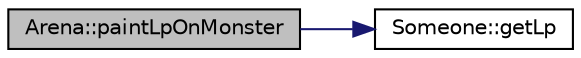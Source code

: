 digraph "Arena::paintLpOnMonster"
{
  bgcolor="transparent";
  edge [fontname="Helvetica",fontsize="10",labelfontname="Helvetica",labelfontsize="10"];
  node [fontname="Helvetica",fontsize="10",shape=record];
  rankdir="LR";
  Node541 [label="Arena::paintLpOnMonster",height=0.2,width=0.4,color="black", fillcolor="grey75", style="filled", fontcolor="black"];
  Node541 -> Node542 [color="midnightblue",fontsize="10",style="solid",fontname="Helvetica"];
  Node542 [label="Someone::getLp",height=0.2,width=0.4,color="black",URL="$classSomeone.html#adb54ff063f5a5b38989d651efe9cd13f"];
}
